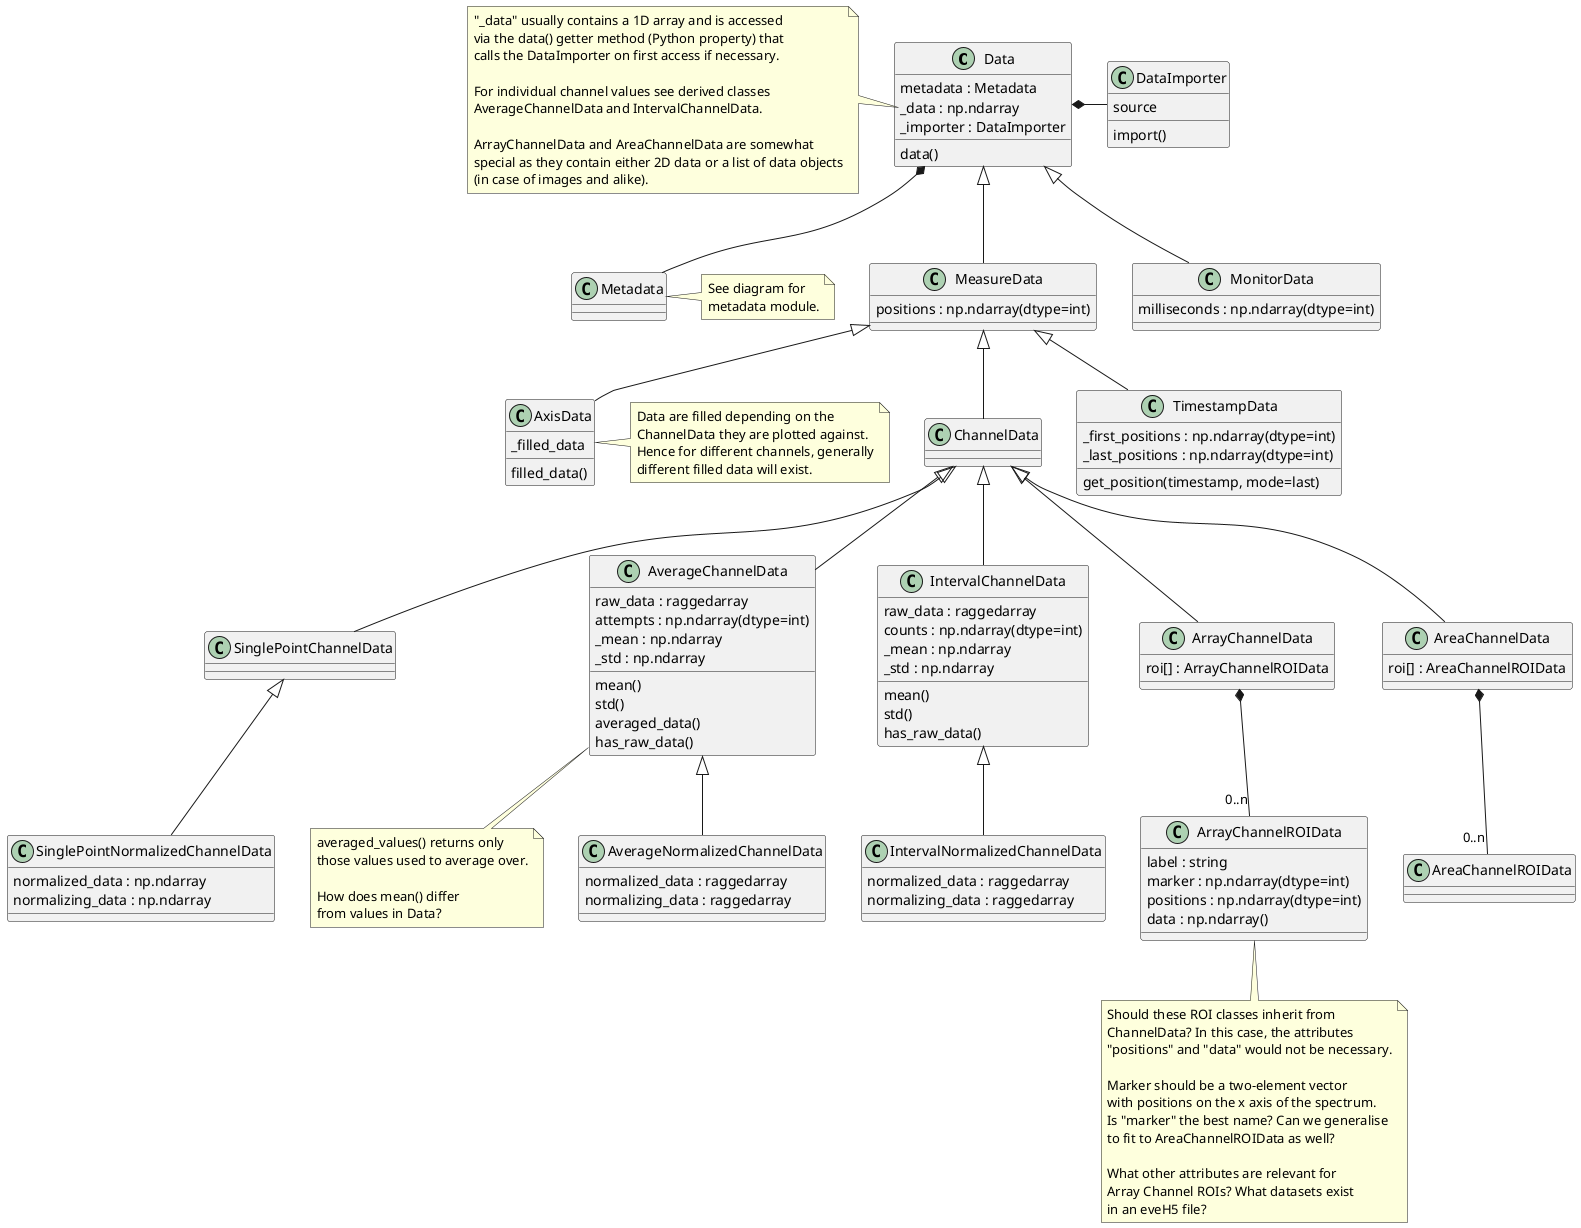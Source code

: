 @startuml
'skinparam dpi 150

class Data {
    metadata : Metadata
    _data : np.ndarray
    _importer : DataImporter
    data()
}
note left of Data::_data
    "_data" usually contains a 1D array and is accessed
    via the data() getter method (Python property) that
    calls the DataImporter on first access if necessary.

    For individual channel values see derived classes
    AverageChannelData and IntervalChannelData.

    ArrayChannelData and AreaChannelData are somewhat
    special as they contain either 2D data or a list of data objects
    (in case of images and alike).
end note

class DataImporter {
    source
    import()
}

class Metadata {
}
note right: See diagram for\nmetadata module.

Data *- DataImporter
Data *-- Metadata

class MeasureData extends Data {
    {field} positions : np.ndarray(dtype=int)
}

class MonitorData extends Data {
    {field} milliseconds : np.ndarray(dtype=int)
}

class AxisData extends MeasureData {
    _filled_data
    filled_data()
}
note right of AxisData
    Data are filled depending on the
    ChannelData they are plotted against.
    Hence for different channels, generally
    different filled data will exist.
endnote

class ChannelData extends MeasureData {
}

class TimestampData extends MeasureData {
    {field} _first_positions : np.ndarray(dtype=int)
    {field} _last_positions : np.ndarray(dtype=int)
    get_position(timestamp, mode=last)
}

class SinglePointChannelData extends ChannelData {}

class SinglePointNormalizedChannelData extends SinglePointChannelData {
    normalized_data : np.ndarray
    normalizing_data : np.ndarray
}

class AverageChannelData extends ChannelData {
    raw_data : raggedarray
    {field} attempts : np.ndarray(dtype=int)
    _mean : np.ndarray
    _std : np.ndarray
    mean()
    std()
    averaged_data()
    has_raw_data()
}
note bottom of AverageChannelData
    averaged_values() returns only
    those values used to average over.

    How does mean() differ
    from values in Data?
end note

class AverageNormalizedChannelData extends AverageChannelData {
    normalized_data : raggedarray
    normalizing_data : raggedarray
}


class IntervalChannelData extends ChannelData {
    raw_data : raggedarray
    {field} counts : np.ndarray(dtype=int)
    _mean : np.ndarray
    _std : np.ndarray
    mean()
    std()
    has_raw_data()
}

class IntervalNormalizedChannelData extends IntervalChannelData {
    normalized_data : raggedarray
    normalizing_data : raggedarray
}

class ArrayChannelData extends ChannelData {
    roi[] : ArrayChannelROIData
}

ArrayChannelData *-- "0..n" ArrayChannelROIData

class ArrayChannelROIData {
    {field} label : string
    {field} marker : np.ndarray(dtype=int)
    {field} positions : np.ndarray(dtype=int)
    {field} data : np.ndarray()
}
note bottom of ArrayChannelROIData
    Should these ROI classes inherit from
    ChannelData? In this case, the attributes
    "positions" and "data" would not be necessary.

    Marker should be a two-element vector
    with positions on the x axis of the spectrum.
    Is "marker" the best name? Can we generalise
    to fit to AreaChannelROIData as well?

    What other attributes are relevant for
    Array Channel ROIs? What datasets exist
    in an eveH5 file?
endnote

class AreaChannelData extends ChannelData {
    roi[] : AreaChannelROIData
}

AreaChannelData *-- "0..n" AreaChannelROIData

class AreaChannelROIData {
}

@enduml
